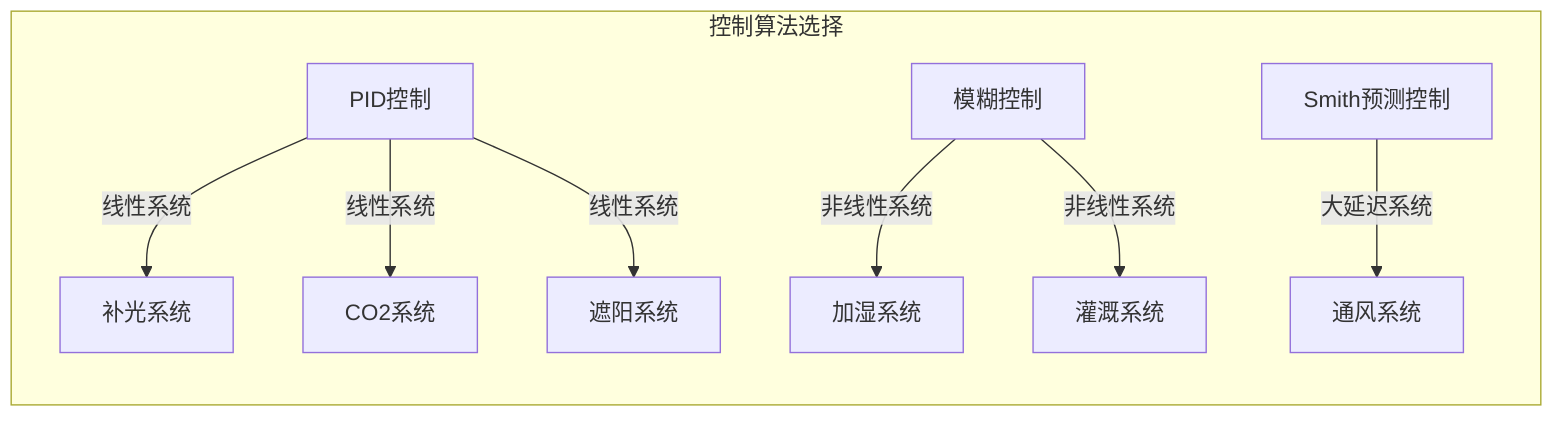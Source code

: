 graph LR
    subgraph 控制算法选择
        PID[PID控制] --> |线性系统| A[补光系统]
        PID --> |线性系统| B[CO2系统]
        PID --> |线性系统| C[遮阳系统]
        
        FUZ[模糊控制] --> |非线性系统| D[加湿系统]
        FUZ --> |非线性系统| E[灌溉系统]
        
        SMI[Smith预测控制] --> |大延迟系统| F[通风系统]
    end